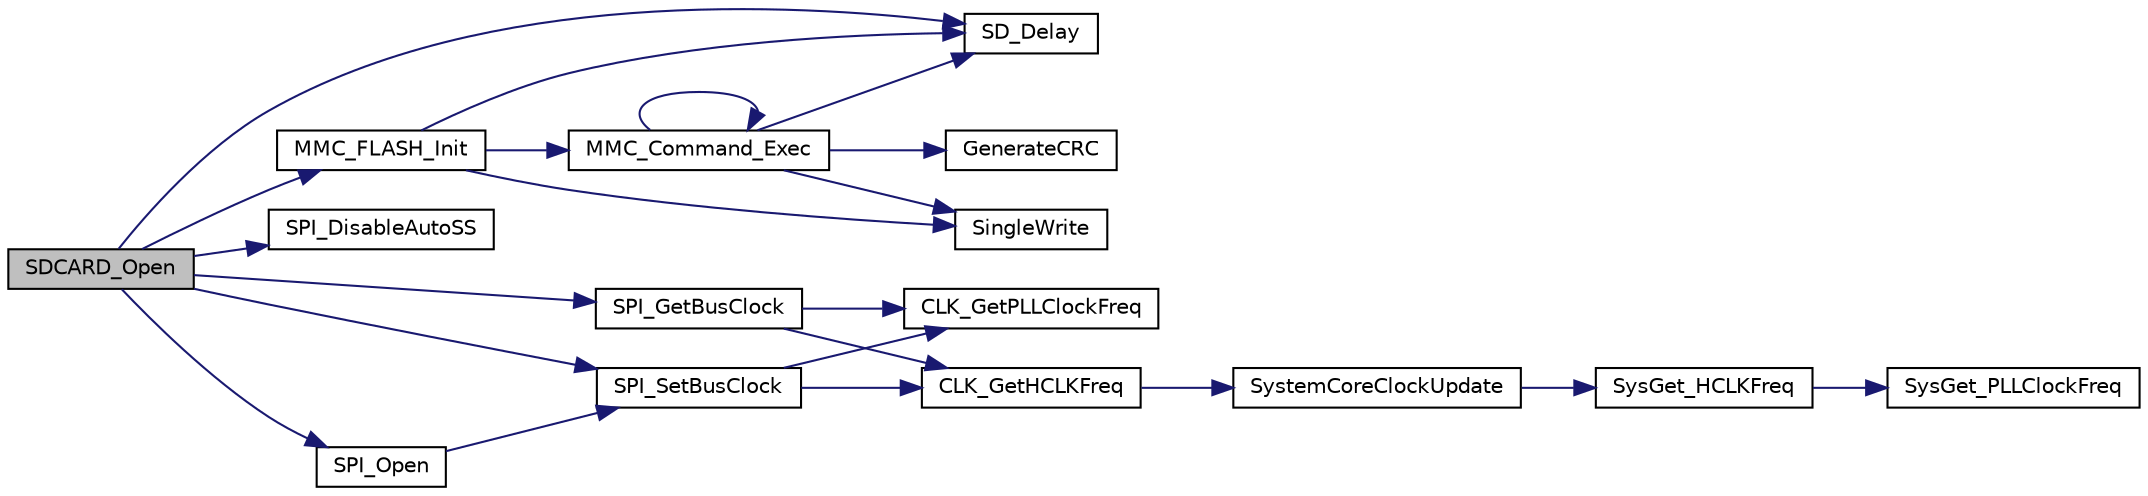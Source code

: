 digraph "SDCARD_Open"
{
 // LATEX_PDF_SIZE
  edge [fontname="Helvetica",fontsize="10",labelfontname="Helvetica",labelfontsize="10"];
  node [fontname="Helvetica",fontsize="10",shape=record];
  rankdir="LR";
  Node1 [label="SDCARD_Open",height=0.2,width=0.4,color="black", fillcolor="grey75", style="filled", fontcolor="black",tooltip="This function is used to Open GPIO function and initial SDCARD."];
  Node1 -> Node2 [color="midnightblue",fontsize="10",style="solid",fontname="Helvetica"];
  Node2 [label="MMC_FLASH_Init",height=0.2,width=0.4,color="black", fillcolor="white", style="filled",URL="$d3/df3/group___n_a_n_o100___s_d_c_a_r_d___e_x_p_o_r_t_e_d___f_u_n_c_t_i_o_n_s.html#ga6fca6af47875a8b09ea83310df7955b6",tooltip="This function is used to initialize the flash card."];
  Node2 -> Node3 [color="midnightblue",fontsize="10",style="solid",fontname="Helvetica"];
  Node3 [label="MMC_Command_Exec",height=0.2,width=0.4,color="black", fillcolor="white", style="filled",URL="$d3/df3/group___n_a_n_o100___s_d_c_a_r_d___e_x_p_o_r_t_e_d___f_u_n_c_t_i_o_n_s.html#gac0eaa114dec5e09d4ffdd779d79ef8c8",tooltip="This function is used to Send SDCARD CMD and Receive Response."];
  Node3 -> Node4 [color="midnightblue",fontsize="10",style="solid",fontname="Helvetica"];
  Node4 [label="GenerateCRC",height=0.2,width=0.4,color="black", fillcolor="white", style="filled",URL="$d3/df3/group___n_a_n_o100___s_d_c_a_r_d___e_x_p_o_r_t_e_d___f_u_n_c_t_i_o_n_s.html#gab9b1d88d440613e7224796037df54d75",tooltip="This function is used to generate CRC value."];
  Node3 -> Node3 [color="midnightblue",fontsize="10",style="solid",fontname="Helvetica"];
  Node3 -> Node5 [color="midnightblue",fontsize="10",style="solid",fontname="Helvetica"];
  Node5 [label="SD_Delay",height=0.2,width=0.4,color="black", fillcolor="white", style="filled",URL="$d3/df3/group___n_a_n_o100___s_d_c_a_r_d___e_x_p_o_r_t_e_d___f_u_n_c_t_i_o_n_s.html#ga69fc79b4573856c7e42176b6526518c8",tooltip="Delay function."];
  Node3 -> Node6 [color="midnightblue",fontsize="10",style="solid",fontname="Helvetica"];
  Node6 [label="SingleWrite",height=0.2,width=0.4,color="black", fillcolor="white", style="filled",URL="$d3/df3/group___n_a_n_o100___s_d_c_a_r_d___e_x_p_o_r_t_e_d___f_u_n_c_t_i_o_n_s.html#ga180c667457677f791a92540b12de7473",tooltip="This function is used to send data though SPI to general clock for SDCARD operation."];
  Node2 -> Node5 [color="midnightblue",fontsize="10",style="solid",fontname="Helvetica"];
  Node2 -> Node6 [color="midnightblue",fontsize="10",style="solid",fontname="Helvetica"];
  Node1 -> Node5 [color="midnightblue",fontsize="10",style="solid",fontname="Helvetica"];
  Node1 -> Node7 [color="midnightblue",fontsize="10",style="solid",fontname="Helvetica"];
  Node7 [label="SPI_DisableAutoSS",height=0.2,width=0.4,color="black", fillcolor="white", style="filled",URL="$d5/ddb/group___n_a_n_o100___s_p_i___e_x_p_o_r_t_e_d___f_u_n_c_t_i_o_n_s.html#ga58b7eef9f93f8c3d3818d1a4b74f5be6",tooltip="Disable the automatic slave select function."];
  Node1 -> Node8 [color="midnightblue",fontsize="10",style="solid",fontname="Helvetica"];
  Node8 [label="SPI_GetBusClock",height=0.2,width=0.4,color="black", fillcolor="white", style="filled",URL="$d5/ddb/group___n_a_n_o100___s_p_i___e_x_p_o_r_t_e_d___f_u_n_c_t_i_o_n_s.html#gae3a43e332cf4de4b416980eeab502d07",tooltip="Get the actual frequency of SPI bus clock. Only available in Master mode."];
  Node8 -> Node9 [color="midnightblue",fontsize="10",style="solid",fontname="Helvetica"];
  Node9 [label="CLK_GetHCLKFreq",height=0.2,width=0.4,color="black", fillcolor="white", style="filled",URL="$d7/d42/group___n_a_n_o100___c_l_k___e_x_p_o_r_t_e_d___f_u_n_c_t_i_o_n_s.html#ga27ded0f4435751be979927718884488f",tooltip="This function get HCLK frequency. The frequency unit is Hz."];
  Node9 -> Node10 [color="midnightblue",fontsize="10",style="solid",fontname="Helvetica"];
  Node10 [label="SystemCoreClockUpdate",height=0.2,width=0.4,color="black", fillcolor="white", style="filled",URL="$de/d38/system___nano100_series_8c.html#ae0c36a9591fe6e9c45ecb21a794f0f0f",tooltip="Updates the SystemCoreClock with current core Clock retrieved from CPU registers."];
  Node10 -> Node11 [color="midnightblue",fontsize="10",style="solid",fontname="Helvetica"];
  Node11 [label="SysGet_HCLKFreq",height=0.2,width=0.4,color="black", fillcolor="white", style="filled",URL="$de/d38/system___nano100_series_8c.html#aca6d5b465c5468d7dc1f3675e834c1b9",tooltip="Get current HCLK clock frequency."];
  Node11 -> Node12 [color="midnightblue",fontsize="10",style="solid",fontname="Helvetica"];
  Node12 [label="SysGet_PLLClockFreq",height=0.2,width=0.4,color="black", fillcolor="white", style="filled",URL="$de/d38/system___nano100_series_8c.html#ad0eab36ae6ce25e23219dc6a1e8fa73a",tooltip="Calculate current PLL clock frequency."];
  Node8 -> Node13 [color="midnightblue",fontsize="10",style="solid",fontname="Helvetica"];
  Node13 [label="CLK_GetPLLClockFreq",height=0.2,width=0.4,color="black", fillcolor="white", style="filled",URL="$d7/d42/group___n_a_n_o100___c_l_k___e_x_p_o_r_t_e_d___f_u_n_c_t_i_o_n_s.html#gaf42f850d36900fcf77e4643f2db5470b",tooltip="This function get PLL frequency. The frequency unit is Hz."];
  Node1 -> Node14 [color="midnightblue",fontsize="10",style="solid",fontname="Helvetica"];
  Node14 [label="SPI_Open",height=0.2,width=0.4,color="black", fillcolor="white", style="filled",URL="$d5/ddb/group___n_a_n_o100___s_p_i___e_x_p_o_r_t_e_d___f_u_n_c_t_i_o_n_s.html#gad923655d26fb14da88c61d4ed0125c44",tooltip="This function make SPI module be ready to transfer. By default, the SPI transfer sequence is MSB firs..."];
  Node14 -> Node15 [color="midnightblue",fontsize="10",style="solid",fontname="Helvetica"];
  Node15 [label="SPI_SetBusClock",height=0.2,width=0.4,color="black", fillcolor="white", style="filled",URL="$d5/ddb/group___n_a_n_o100___s_p_i___e_x_p_o_r_t_e_d___f_u_n_c_t_i_o_n_s.html#ga7cee248bcbe05dfae8ab8b3bf89e8f13",tooltip="Set the SPI bus clock. Only available in Master mode."];
  Node15 -> Node9 [color="midnightblue",fontsize="10",style="solid",fontname="Helvetica"];
  Node15 -> Node13 [color="midnightblue",fontsize="10",style="solid",fontname="Helvetica"];
  Node1 -> Node15 [color="midnightblue",fontsize="10",style="solid",fontname="Helvetica"];
}
